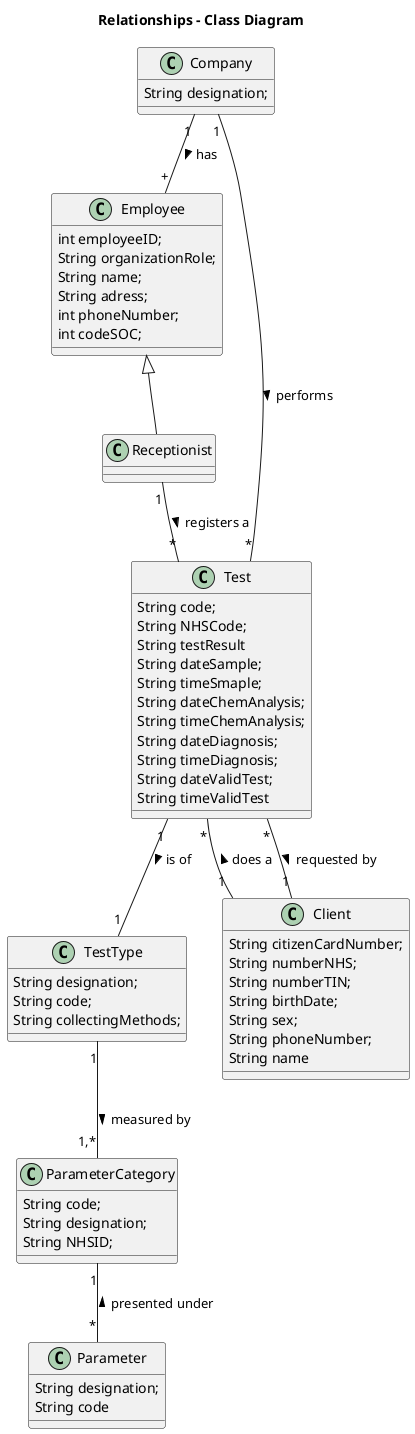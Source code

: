 @startuml
title Relationships - Class Diagram

class Employee{
    int employeeID;
    String organizationRole;
    String name;
    String adress;
    int phoneNumber;
    int codeSOC;
}

class Receptionist{

}

class Company {
    String designation;
}

class Test {
    String code;
    String NHSCode;
    String testResult
    String dateSample;
    String timeSmaple;
    String dateChemAnalysis;
    String timeChemAnalysis;
    String dateDiagnosis;
    String timeDiagnosis;
    String dateValidTest;
    String timeValidTest
}

class TestType {
    String designation;
    String code;
    String collectingMethods;
}

class Parameter{
    String designation;
    String code
}

class ParameterCategory{
    String code;
    String designation;
    String NHSID;
}

class Client{
    String citizenCardNumber;
    String numberNHS;
    String numberTIN;
    String birthDate;
    String sex;
    String phoneNumber;
    String name
}

Employee <|-- Receptionist

Company "1" -- "*" Test: performs >
Company "1" -- "+" Employee: has >

Receptionist "1" -- "*" Test: registers a >

Test "1" -- "1" TestType: is of >
Test "*" -- "1" Client: does a <
Test "*" -- "1" Client: requested by >

TestType "1" -- "1,*" ParameterCategory: measured by > 

ParameterCategory "1" -- "*" Parameter: presented under <

@enduml